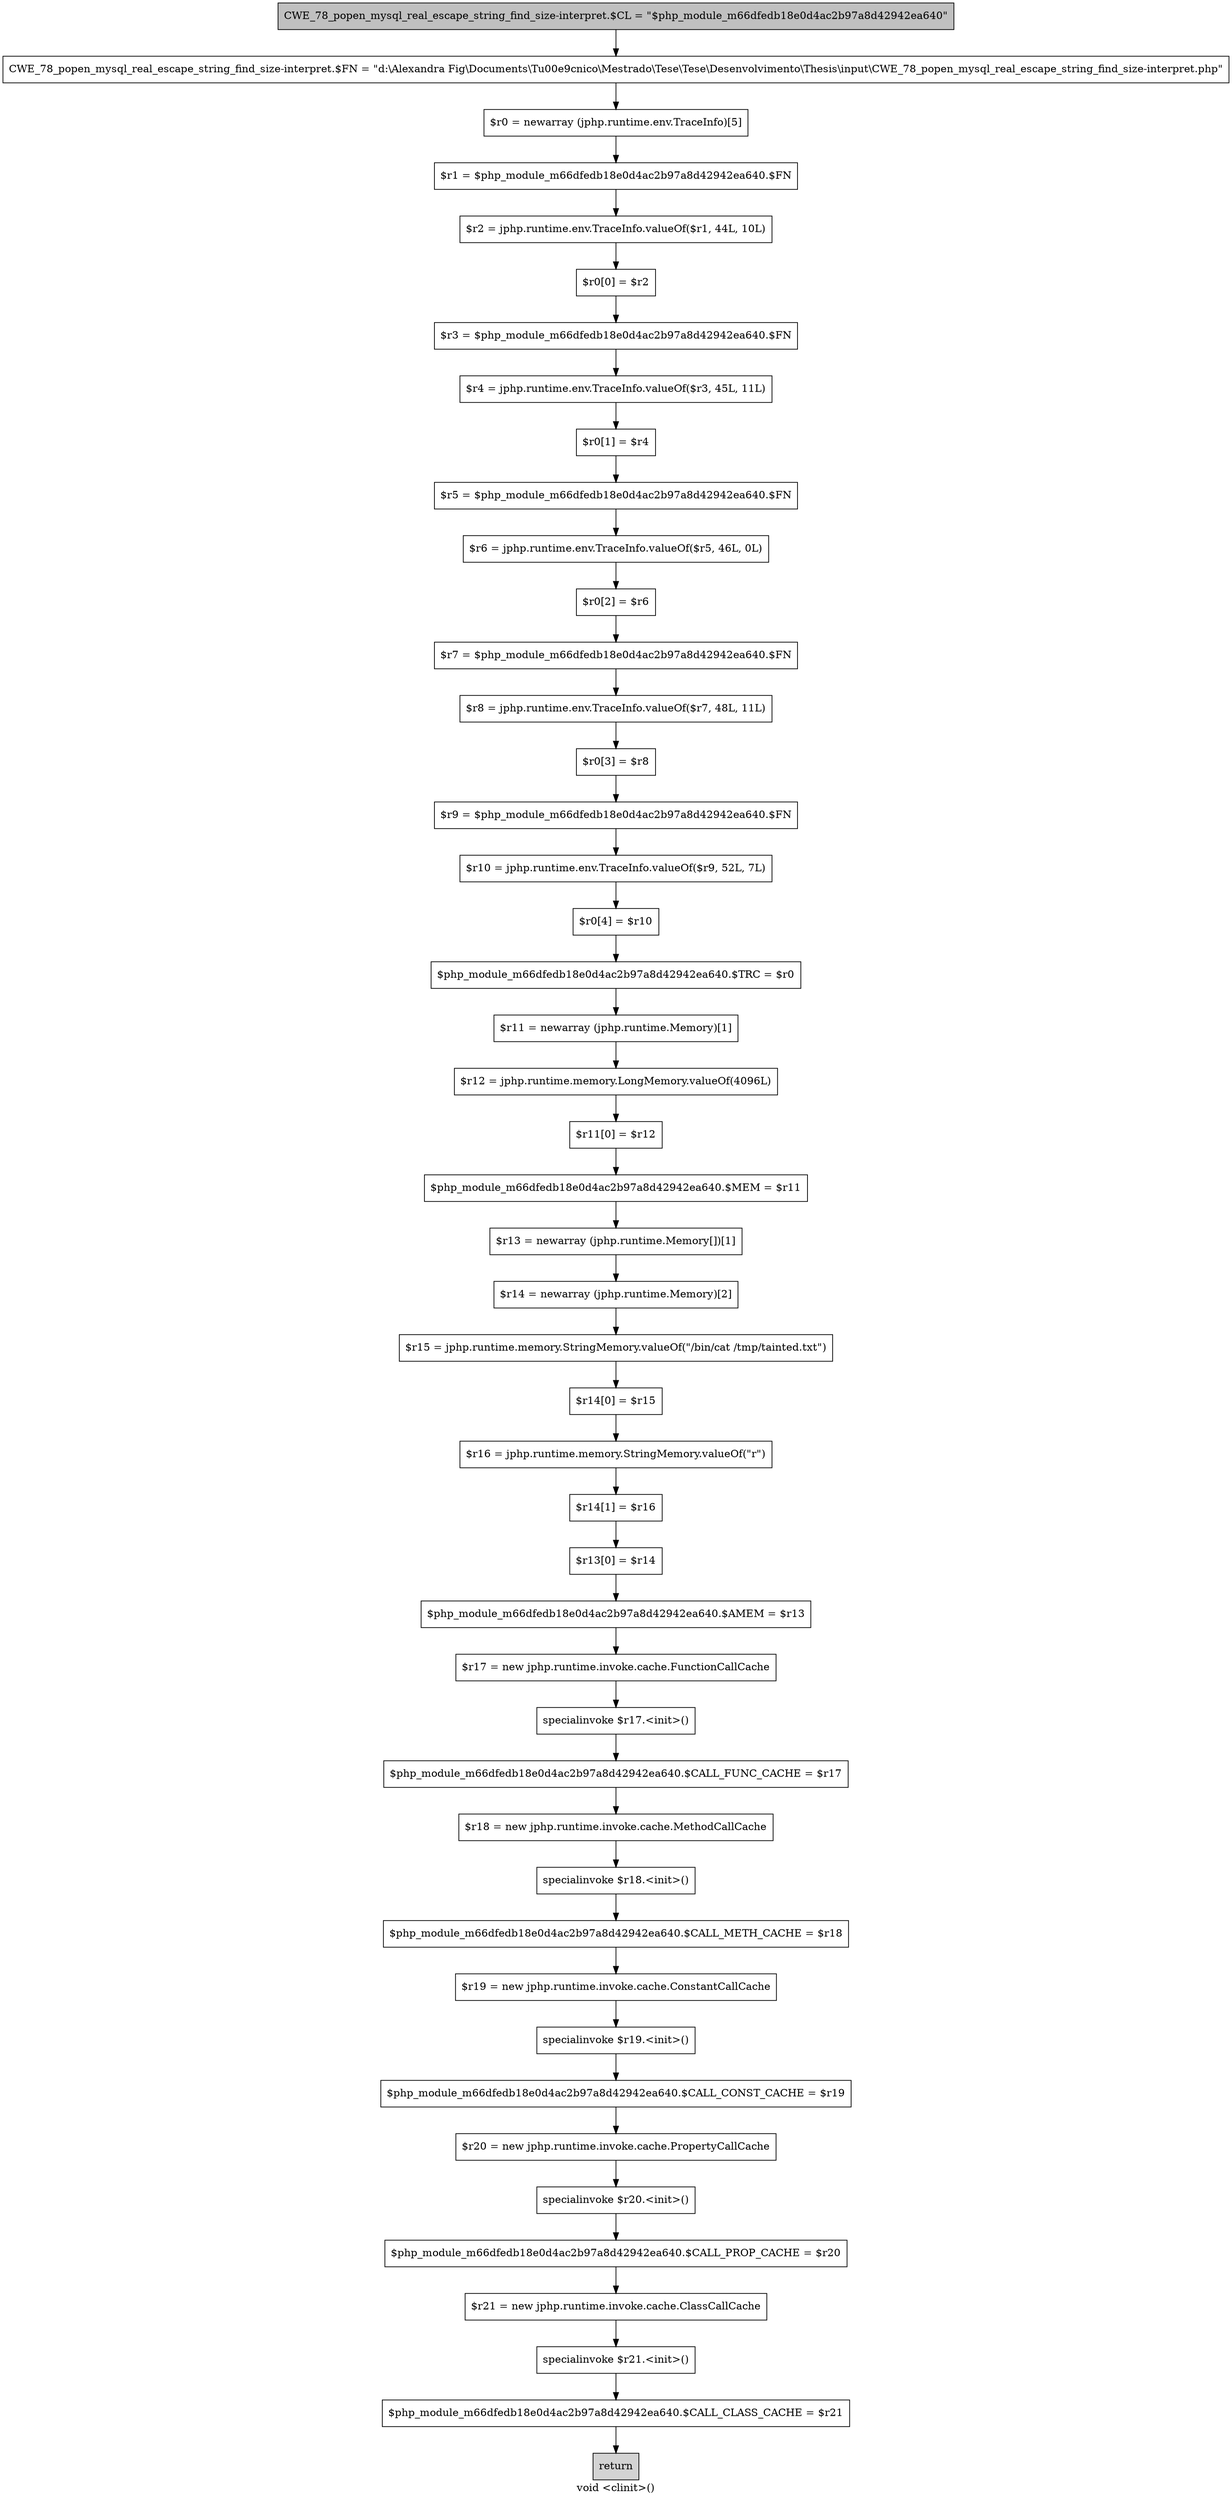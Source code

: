 digraph "void <clinit>()" {
    label="void <clinit>()";
    node [shape=box];
    "0" [style=filled,fillcolor=gray,label="CWE_78_popen_mysql_real_escape_string_find_size-interpret.$CL = \"$php_module_m66dfedb18e0d4ac2b97a8d42942ea640\"",];
    "1" [label="CWE_78_popen_mysql_real_escape_string_find_size-interpret.$FN = \"d:\\Alexandra Fig\\Documents\\T\u00e9cnico\\Mestrado\\Tese\\Tese\\Desenvolvimento\\Thesis\\input\\CWE_78_popen_mysql_real_escape_string_find_size-interpret.php\"",];
    "0"->"1";
    "2" [label="$r0 = newarray (jphp.runtime.env.TraceInfo)[5]",];
    "1"->"2";
    "3" [label="$r1 = $php_module_m66dfedb18e0d4ac2b97a8d42942ea640.$FN",];
    "2"->"3";
    "4" [label="$r2 = jphp.runtime.env.TraceInfo.valueOf($r1, 44L, 10L)",];
    "3"->"4";
    "5" [label="$r0[0] = $r2",];
    "4"->"5";
    "6" [label="$r3 = $php_module_m66dfedb18e0d4ac2b97a8d42942ea640.$FN",];
    "5"->"6";
    "7" [label="$r4 = jphp.runtime.env.TraceInfo.valueOf($r3, 45L, 11L)",];
    "6"->"7";
    "8" [label="$r0[1] = $r4",];
    "7"->"8";
    "9" [label="$r5 = $php_module_m66dfedb18e0d4ac2b97a8d42942ea640.$FN",];
    "8"->"9";
    "10" [label="$r6 = jphp.runtime.env.TraceInfo.valueOf($r5, 46L, 0L)",];
    "9"->"10";
    "11" [label="$r0[2] = $r6",];
    "10"->"11";
    "12" [label="$r7 = $php_module_m66dfedb18e0d4ac2b97a8d42942ea640.$FN",];
    "11"->"12";
    "13" [label="$r8 = jphp.runtime.env.TraceInfo.valueOf($r7, 48L, 11L)",];
    "12"->"13";
    "14" [label="$r0[3] = $r8",];
    "13"->"14";
    "15" [label="$r9 = $php_module_m66dfedb18e0d4ac2b97a8d42942ea640.$FN",];
    "14"->"15";
    "16" [label="$r10 = jphp.runtime.env.TraceInfo.valueOf($r9, 52L, 7L)",];
    "15"->"16";
    "17" [label="$r0[4] = $r10",];
    "16"->"17";
    "18" [label="$php_module_m66dfedb18e0d4ac2b97a8d42942ea640.$TRC = $r0",];
    "17"->"18";
    "19" [label="$r11 = newarray (jphp.runtime.Memory)[1]",];
    "18"->"19";
    "20" [label="$r12 = jphp.runtime.memory.LongMemory.valueOf(4096L)",];
    "19"->"20";
    "21" [label="$r11[0] = $r12",];
    "20"->"21";
    "22" [label="$php_module_m66dfedb18e0d4ac2b97a8d42942ea640.$MEM = $r11",];
    "21"->"22";
    "23" [label="$r13 = newarray (jphp.runtime.Memory[])[1]",];
    "22"->"23";
    "24" [label="$r14 = newarray (jphp.runtime.Memory)[2]",];
    "23"->"24";
    "25" [label="$r15 = jphp.runtime.memory.StringMemory.valueOf(\"/bin/cat /tmp/tainted.txt\")",];
    "24"->"25";
    "26" [label="$r14[0] = $r15",];
    "25"->"26";
    "27" [label="$r16 = jphp.runtime.memory.StringMemory.valueOf(\"r\")",];
    "26"->"27";
    "28" [label="$r14[1] = $r16",];
    "27"->"28";
    "29" [label="$r13[0] = $r14",];
    "28"->"29";
    "30" [label="$php_module_m66dfedb18e0d4ac2b97a8d42942ea640.$AMEM = $r13",];
    "29"->"30";
    "31" [label="$r17 = new jphp.runtime.invoke.cache.FunctionCallCache",];
    "30"->"31";
    "32" [label="specialinvoke $r17.<init>()",];
    "31"->"32";
    "33" [label="$php_module_m66dfedb18e0d4ac2b97a8d42942ea640.$CALL_FUNC_CACHE = $r17",];
    "32"->"33";
    "34" [label="$r18 = new jphp.runtime.invoke.cache.MethodCallCache",];
    "33"->"34";
    "35" [label="specialinvoke $r18.<init>()",];
    "34"->"35";
    "36" [label="$php_module_m66dfedb18e0d4ac2b97a8d42942ea640.$CALL_METH_CACHE = $r18",];
    "35"->"36";
    "37" [label="$r19 = new jphp.runtime.invoke.cache.ConstantCallCache",];
    "36"->"37";
    "38" [label="specialinvoke $r19.<init>()",];
    "37"->"38";
    "39" [label="$php_module_m66dfedb18e0d4ac2b97a8d42942ea640.$CALL_CONST_CACHE = $r19",];
    "38"->"39";
    "40" [label="$r20 = new jphp.runtime.invoke.cache.PropertyCallCache",];
    "39"->"40";
    "41" [label="specialinvoke $r20.<init>()",];
    "40"->"41";
    "42" [label="$php_module_m66dfedb18e0d4ac2b97a8d42942ea640.$CALL_PROP_CACHE = $r20",];
    "41"->"42";
    "43" [label="$r21 = new jphp.runtime.invoke.cache.ClassCallCache",];
    "42"->"43";
    "44" [label="specialinvoke $r21.<init>()",];
    "43"->"44";
    "45" [label="$php_module_m66dfedb18e0d4ac2b97a8d42942ea640.$CALL_CLASS_CACHE = $r21",];
    "44"->"45";
    "46" [style=filled,fillcolor=lightgray,label="return",];
    "45"->"46";
}
